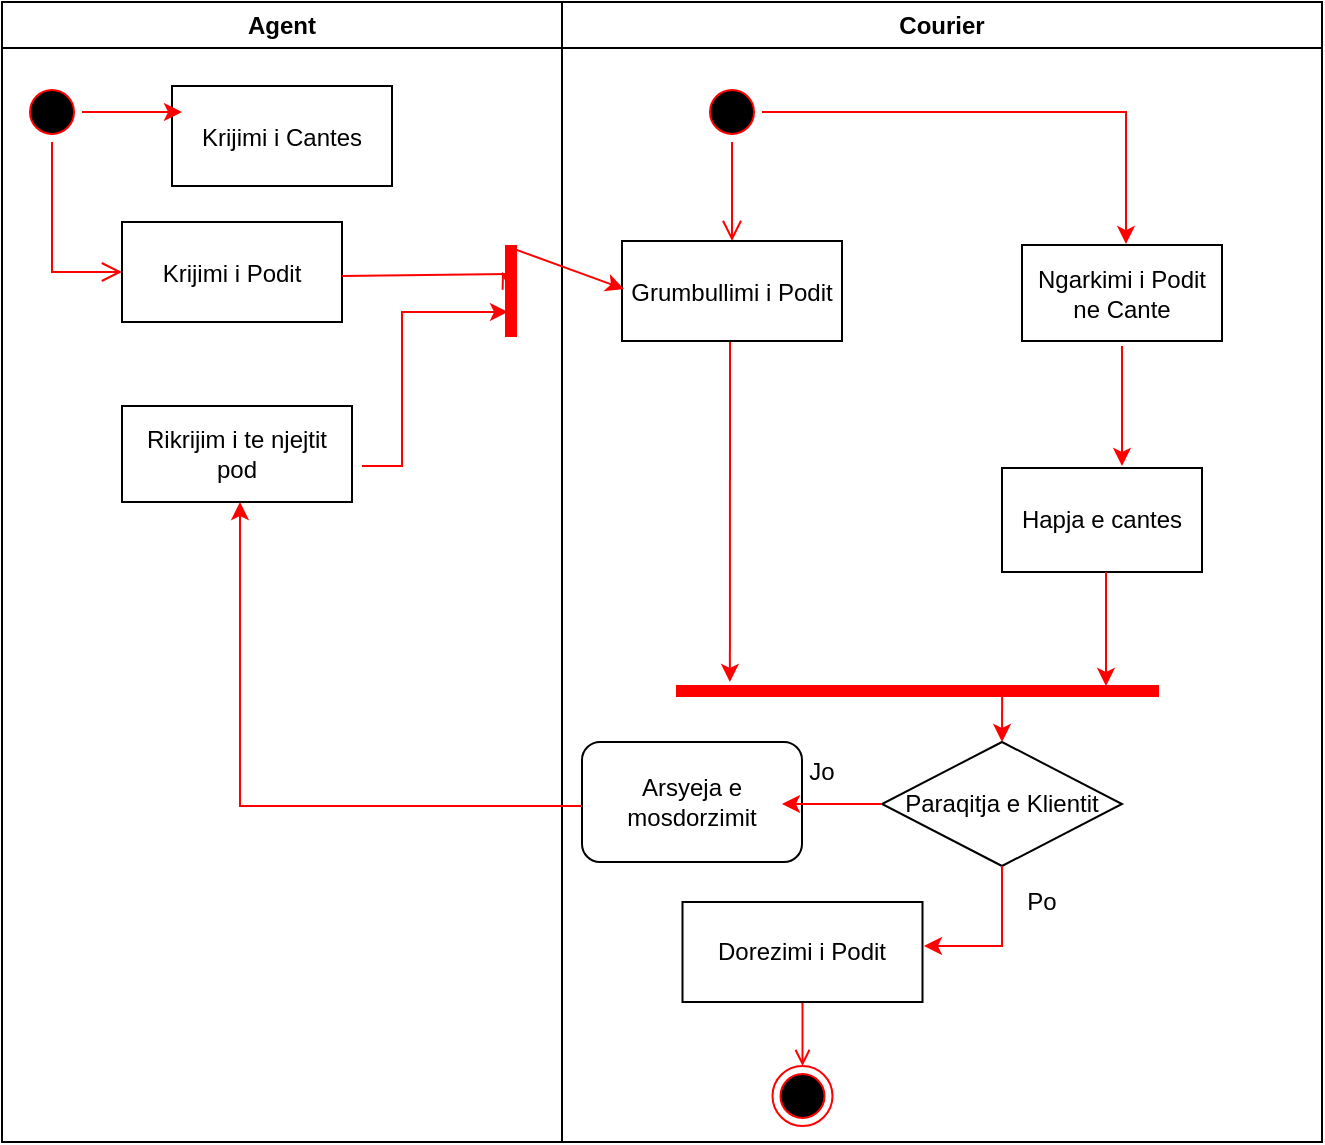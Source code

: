 <mxfile version="17.4.5" type="github">
  <diagram name="Page-1" id="e7e014a7-5840-1c2e-5031-d8a46d1fe8dd">
    <mxGraphModel dx="1422" dy="882" grid="1" gridSize="10" guides="1" tooltips="1" connect="1" arrows="1" fold="1" page="1" pageScale="1" pageWidth="1169" pageHeight="826" background="none" math="0" shadow="0">
      <root>
        <mxCell id="0" />
        <mxCell id="1" parent="0" />
        <mxCell id="2" value="Agent" style="swimlane;whiteSpace=wrap" parent="1" vertex="1">
          <mxGeometry x="320" y="128" width="280" height="570" as="geometry" />
        </mxCell>
        <mxCell id="5" value="" style="ellipse;shape=startState;fillColor=#000000;strokeColor=#ff0000;" parent="2" vertex="1">
          <mxGeometry x="10" y="40" width="30" height="30" as="geometry" />
        </mxCell>
        <mxCell id="6" value="" style="edgeStyle=elbowEdgeStyle;elbow=horizontal;verticalAlign=bottom;endArrow=open;endSize=8;strokeColor=#FF0000;endFill=1;rounded=0;exitX=0.5;exitY=1;exitDx=0;exitDy=0;" parent="2" source="5" target="7" edge="1">
          <mxGeometry x="100" y="40" as="geometry">
            <mxPoint x="115" y="110" as="targetPoint" />
            <Array as="points">
              <mxPoint x="25" y="102" />
            </Array>
          </mxGeometry>
        </mxCell>
        <mxCell id="7" value="Krijimi i Podit" style="" parent="2" vertex="1">
          <mxGeometry x="60" y="110" width="110" height="50" as="geometry" />
        </mxCell>
        <mxCell id="4Qdcl-6P2r4E57aGUwHM-43" value="Rikrijim i te njejtit pod" style="rounded=0;whiteSpace=wrap;html=1;" vertex="1" parent="2">
          <mxGeometry x="60" y="202" width="115" height="48" as="geometry" />
        </mxCell>
        <mxCell id="4Qdcl-6P2r4E57aGUwHM-68" value="Krijimi i Cantes" style="" vertex="1" parent="2">
          <mxGeometry x="85" y="42" width="110" height="50" as="geometry" />
        </mxCell>
        <mxCell id="4Qdcl-6P2r4E57aGUwHM-69" value="" style="endArrow=classic;html=1;rounded=0;labelBackgroundColor=#FF0000;labelBorderColor=none;fontColor=#000000;strokeColor=#FF0000;exitX=1;exitY=0.5;exitDx=0;exitDy=0;" edge="1" parent="2" source="5">
          <mxGeometry width="50" height="50" relative="1" as="geometry">
            <mxPoint x="240" y="322" as="sourcePoint" />
            <mxPoint x="90" y="55" as="targetPoint" />
          </mxGeometry>
        </mxCell>
        <mxCell id="3" value="Courier" style="swimlane;whiteSpace=wrap;startSize=23;" parent="1" vertex="1">
          <mxGeometry x="600" y="128" width="380" height="570" as="geometry" />
        </mxCell>
        <mxCell id="13" value="" style="ellipse;shape=startState;fillColor=#000000;strokeColor=#ff0000;" parent="3" vertex="1">
          <mxGeometry x="70" y="40" width="30" height="30" as="geometry" />
        </mxCell>
        <mxCell id="14" value="" style="edgeStyle=elbowEdgeStyle;elbow=horizontal;verticalAlign=bottom;endArrow=open;endSize=8;strokeColor=#FF0000;endFill=1;rounded=0" parent="3" source="13" target="15" edge="1">
          <mxGeometry x="40" y="20" as="geometry">
            <mxPoint x="55" y="90" as="targetPoint" />
            <Array as="points">
              <mxPoint x="85" y="92" />
            </Array>
          </mxGeometry>
        </mxCell>
        <mxCell id="15" value="Grumbullimi i Podit" style="" parent="3" vertex="1">
          <mxGeometry x="30" y="119.5" width="110" height="50" as="geometry" />
        </mxCell>
        <mxCell id="38" value="" style="ellipse;shape=endState;fillColor=#000000;strokeColor=#ff0000" parent="3" vertex="1">
          <mxGeometry x="105.25" y="532" width="30" height="30" as="geometry" />
        </mxCell>
        <mxCell id="39" value="" style="endArrow=open;strokeColor=#FF0000;endFill=1;rounded=0;exitX=0.5;exitY=1;exitDx=0;exitDy=0;exitPerimeter=0;" parent="3" target="38" edge="1">
          <mxGeometry relative="1" as="geometry">
            <mxPoint x="120.25" y="472" as="sourcePoint" />
          </mxGeometry>
        </mxCell>
        <mxCell id="4Qdcl-6P2r4E57aGUwHM-49" value="&lt;font color=&quot;#000000&quot;&gt;Ngarkimi i Podit ne Cante&lt;/font&gt;" style="rounded=0;whiteSpace=wrap;html=1;fontColor=#FF0000;" vertex="1" parent="3">
          <mxGeometry x="230" y="121.5" width="100" height="48" as="geometry" />
        </mxCell>
        <mxCell id="4Qdcl-6P2r4E57aGUwHM-50" value="Hapja e cantes" style="rounded=0;whiteSpace=wrap;html=1;fontColor=#000000;" vertex="1" parent="3">
          <mxGeometry x="220" y="233" width="100" height="52" as="geometry" />
        </mxCell>
        <mxCell id="4Qdcl-6P2r4E57aGUwHM-51" value="" style="whiteSpace=wrap;strokeColor=#FF0000;fillColor=#FF0000;rotation=-90;" vertex="1" parent="3">
          <mxGeometry x="175.25" y="224.25" width="5" height="240.5" as="geometry" />
        </mxCell>
        <mxCell id="4Qdcl-6P2r4E57aGUwHM-52" value="" style="endArrow=classic;html=1;rounded=0;labelBackgroundColor=#FF0000;labelBorderColor=none;fontColor=#000000;strokeColor=#FF0000;exitX=0.52;exitY=1;exitDx=0;exitDy=0;exitPerimeter=0;" edge="1" parent="3" source="4Qdcl-6P2r4E57aGUwHM-50">
          <mxGeometry width="50" height="50" relative="1" as="geometry">
            <mxPoint x="-40" y="332" as="sourcePoint" />
            <mxPoint x="272" y="342" as="targetPoint" />
          </mxGeometry>
        </mxCell>
        <mxCell id="4Qdcl-6P2r4E57aGUwHM-53" value="" style="endArrow=classic;html=1;rounded=0;labelBackgroundColor=#FF0000;labelBorderColor=none;fontColor=#000000;strokeColor=#FF0000;exitX=0.491;exitY=1.01;exitDx=0;exitDy=0;exitPerimeter=0;entryX=1.4;entryY=0.11;entryDx=0;entryDy=0;entryPerimeter=0;" edge="1" parent="3" source="15" target="4Qdcl-6P2r4E57aGUwHM-51">
          <mxGeometry width="50" height="50" relative="1" as="geometry">
            <mxPoint x="-40" y="332" as="sourcePoint" />
            <mxPoint x="10" y="282" as="targetPoint" />
          </mxGeometry>
        </mxCell>
        <mxCell id="4Qdcl-6P2r4E57aGUwHM-56" value="Dorezimi i Podit" style="rounded=0;whiteSpace=wrap;html=1;fontColor=#000000;" vertex="1" parent="3">
          <mxGeometry x="60.25" y="450" width="120" height="50" as="geometry" />
        </mxCell>
        <mxCell id="4Qdcl-6P2r4E57aGUwHM-58" value="Paraqitja e Klientit" style="rhombus;whiteSpace=wrap;html=1;fontColor=#000000;" vertex="1" parent="3">
          <mxGeometry x="160" y="370" width="120" height="62" as="geometry" />
        </mxCell>
        <mxCell id="4Qdcl-6P2r4E57aGUwHM-59" value="" style="endArrow=classic;html=1;rounded=0;labelBackgroundColor=#FF0000;labelBorderColor=none;fontColor=#000000;strokeColor=#FF0000;exitX=0.5;exitY=1;exitDx=0;exitDy=0;entryX=1.006;entryY=0.44;entryDx=0;entryDy=0;entryPerimeter=0;" edge="1" parent="3" source="4Qdcl-6P2r4E57aGUwHM-58" target="4Qdcl-6P2r4E57aGUwHM-56">
          <mxGeometry width="50" height="50" relative="1" as="geometry">
            <mxPoint x="-40" y="322" as="sourcePoint" />
            <mxPoint x="10" y="272" as="targetPoint" />
            <Array as="points">
              <mxPoint x="220" y="472" />
            </Array>
          </mxGeometry>
        </mxCell>
        <mxCell id="4Qdcl-6P2r4E57aGUwHM-61" value="" style="endArrow=classic;html=1;rounded=0;labelBackgroundColor=#FF0000;labelBorderColor=none;fontColor=#000000;strokeColor=#FF0000;entryX=0.5;entryY=0;entryDx=0;entryDy=0;exitX=0.8;exitY=0.676;exitDx=0;exitDy=0;exitPerimeter=0;" edge="1" parent="3" source="4Qdcl-6P2r4E57aGUwHM-51" target="4Qdcl-6P2r4E57aGUwHM-58">
          <mxGeometry width="50" height="50" relative="1" as="geometry">
            <mxPoint x="220" y="352" as="sourcePoint" />
            <mxPoint x="10" y="272" as="targetPoint" />
          </mxGeometry>
        </mxCell>
        <mxCell id="4Qdcl-6P2r4E57aGUwHM-62" value="Po" style="text;html=1;strokeColor=none;fillColor=none;align=center;verticalAlign=middle;whiteSpace=wrap;rounded=0;fontColor=#000000;" vertex="1" parent="3">
          <mxGeometry x="210" y="434.75" width="60" height="30" as="geometry" />
        </mxCell>
        <mxCell id="4Qdcl-6P2r4E57aGUwHM-63" value="Jo" style="text;html=1;strokeColor=none;fillColor=none;align=center;verticalAlign=middle;whiteSpace=wrap;rounded=0;fontColor=#000000;" vertex="1" parent="3">
          <mxGeometry x="100" y="370" width="60" height="30" as="geometry" />
        </mxCell>
        <mxCell id="4Qdcl-6P2r4E57aGUwHM-64" value="Arsyeja e mosdorzimit" style="rounded=1;whiteSpace=wrap;html=1;fontColor=#000000;" vertex="1" parent="3">
          <mxGeometry x="10" y="370" width="110" height="60" as="geometry" />
        </mxCell>
        <mxCell id="4Qdcl-6P2r4E57aGUwHM-67" value="" style="endArrow=classic;html=1;rounded=0;labelBackgroundColor=#FF0000;labelBorderColor=none;fontColor=#000000;strokeColor=#FF0000;exitX=0;exitY=0.5;exitDx=0;exitDy=0;" edge="1" parent="3" source="4Qdcl-6P2r4E57aGUwHM-58">
          <mxGeometry width="50" height="50" relative="1" as="geometry">
            <mxPoint x="-40" y="322" as="sourcePoint" />
            <mxPoint x="110" y="401" as="targetPoint" />
          </mxGeometry>
        </mxCell>
        <mxCell id="4Qdcl-6P2r4E57aGUwHM-70" value="" style="endArrow=classic;html=1;rounded=0;labelBackgroundColor=#FF0000;labelBorderColor=none;fontColor=#000000;strokeColor=#FF0000;exitX=1;exitY=0.5;exitDx=0;exitDy=0;entryX=0.52;entryY=-0.01;entryDx=0;entryDy=0;entryPerimeter=0;" edge="1" parent="3" source="13" target="4Qdcl-6P2r4E57aGUwHM-49">
          <mxGeometry width="50" height="50" relative="1" as="geometry">
            <mxPoint x="-40" y="322" as="sourcePoint" />
            <mxPoint x="10" y="272" as="targetPoint" />
            <Array as="points">
              <mxPoint x="282" y="55" />
            </Array>
          </mxGeometry>
        </mxCell>
        <mxCell id="9" value="" style="endArrow=open;strokeColor=#FF0000;endFill=1;rounded=0;startArrow=none;" parent="1" source="34" edge="1">
          <mxGeometry relative="1" as="geometry">
            <mxPoint x="480" y="265" as="sourcePoint" />
            <mxPoint x="570" y="263" as="targetPoint" />
          </mxGeometry>
        </mxCell>
        <mxCell id="34" value="" style="whiteSpace=wrap;strokeColor=#FF0000;fillColor=#FF0000;rotation=0;" parent="1" vertex="1">
          <mxGeometry x="572" y="250" width="5" height="45" as="geometry" />
        </mxCell>
        <mxCell id="4Qdcl-6P2r4E57aGUwHM-46" value="" style="endArrow=none;strokeColor=#FF0000;endFill=1;rounded=0;entryX=0.2;entryY=0.311;entryDx=0;entryDy=0;entryPerimeter=0;" edge="1" parent="1" target="34">
          <mxGeometry relative="1" as="geometry">
            <mxPoint x="490" y="265" as="sourcePoint" />
            <mxPoint x="580" y="263" as="targetPoint" />
          </mxGeometry>
        </mxCell>
        <mxCell id="4Qdcl-6P2r4E57aGUwHM-47" value="" style="endArrow=classic;html=1;rounded=0;exitX=1.043;exitY=0.625;exitDx=0;exitDy=0;exitPerimeter=0;entryX=0.2;entryY=0.733;entryDx=0;entryDy=0;entryPerimeter=0;fontColor=#FF0000;labelBackgroundColor=#FF0000;labelBorderColor=none;strokeColor=#FF0000;" edge="1" parent="1" source="4Qdcl-6P2r4E57aGUwHM-43" target="34">
          <mxGeometry width="50" height="50" relative="1" as="geometry">
            <mxPoint x="560" y="470" as="sourcePoint" />
            <mxPoint x="610" y="420" as="targetPoint" />
            <Array as="points">
              <mxPoint x="520" y="360" />
              <mxPoint x="520" y="283" />
            </Array>
          </mxGeometry>
        </mxCell>
        <mxCell id="4Qdcl-6P2r4E57aGUwHM-48" value="" style="endArrow=classic;html=1;rounded=0;labelBackgroundColor=#FF0000;labelBorderColor=none;fontColor=#FF0000;strokeColor=#FF0000;exitX=0;exitY=0;exitDx=0;exitDy=0;entryX=0.009;entryY=0.48;entryDx=0;entryDy=0;entryPerimeter=0;" edge="1" parent="1" source="34" target="15">
          <mxGeometry width="50" height="50" relative="1" as="geometry">
            <mxPoint x="550" y="470" as="sourcePoint" />
            <mxPoint x="600" y="420" as="targetPoint" />
          </mxGeometry>
        </mxCell>
        <mxCell id="4Qdcl-6P2r4E57aGUwHM-54" value="" style="endArrow=classic;html=1;rounded=0;labelBackgroundColor=#FF0000;labelBorderColor=none;fontColor=#000000;strokeColor=#FF0000;" edge="1" parent="1">
          <mxGeometry width="50" height="50" relative="1" as="geometry">
            <mxPoint x="880" y="300" as="sourcePoint" />
            <mxPoint x="880" y="360" as="targetPoint" />
          </mxGeometry>
        </mxCell>
        <mxCell id="4Qdcl-6P2r4E57aGUwHM-60" value="" style="endArrow=classic;html=1;rounded=0;labelBackgroundColor=#FF0000;labelBorderColor=none;fontColor=#000000;strokeColor=#FF0000;entryX=0.513;entryY=1;entryDx=0;entryDy=0;entryPerimeter=0;" edge="1" parent="1" target="4Qdcl-6P2r4E57aGUwHM-43">
          <mxGeometry width="50" height="50" relative="1" as="geometry">
            <mxPoint x="610" y="530" as="sourcePoint" />
            <mxPoint x="610" y="400" as="targetPoint" />
            <Array as="points">
              <mxPoint x="439" y="530" />
            </Array>
          </mxGeometry>
        </mxCell>
      </root>
    </mxGraphModel>
  </diagram>
</mxfile>
